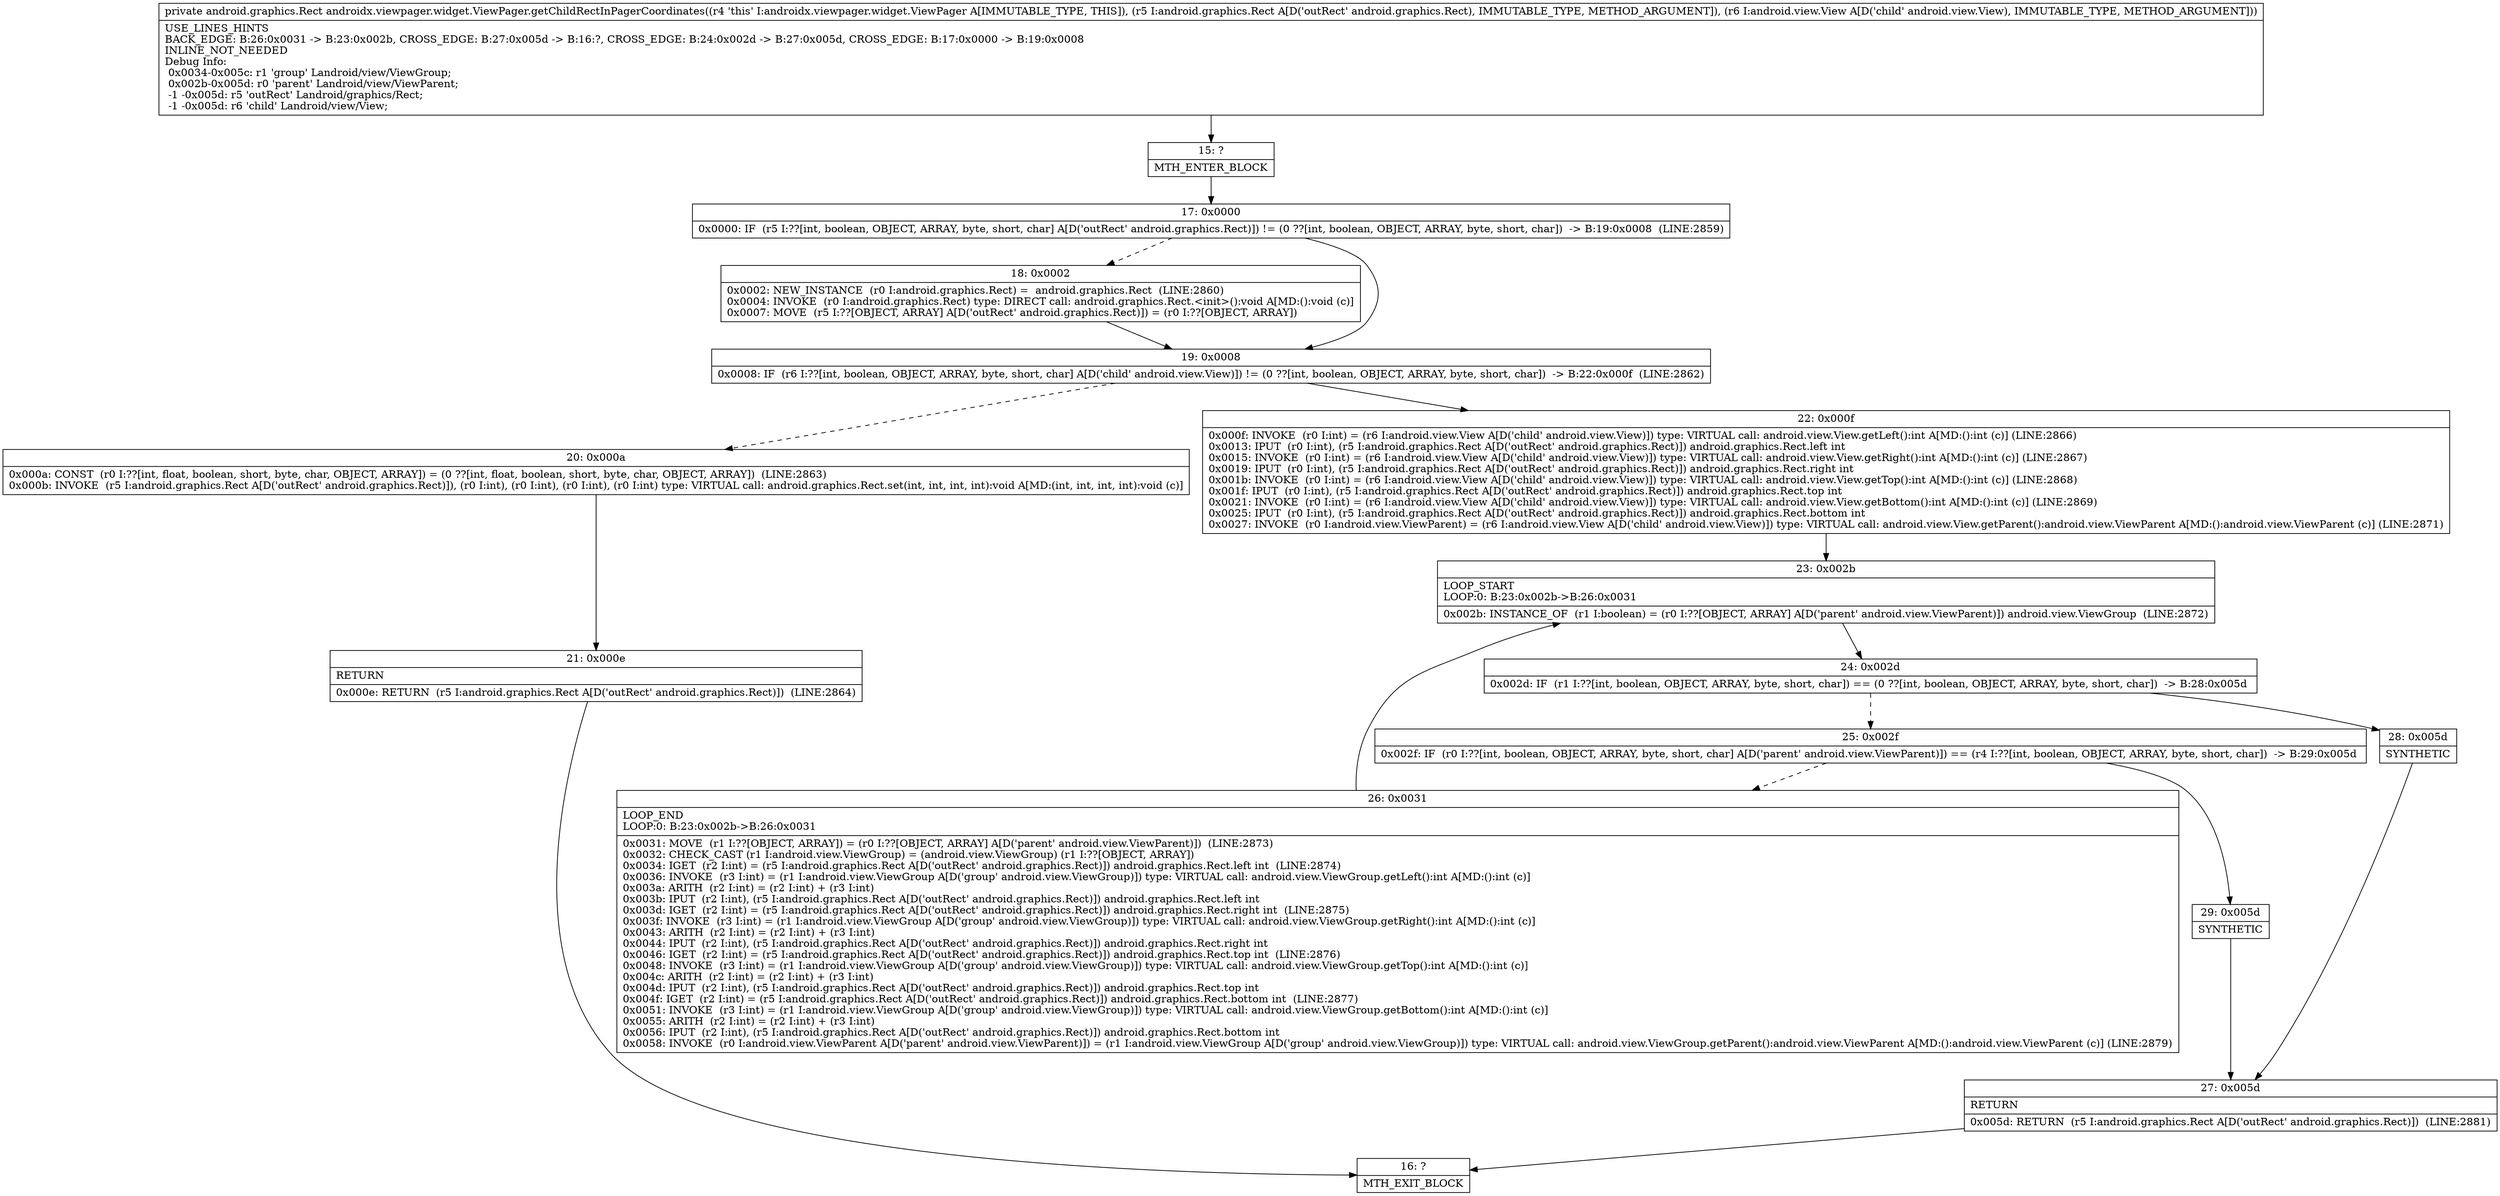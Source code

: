 digraph "CFG forandroidx.viewpager.widget.ViewPager.getChildRectInPagerCoordinates(Landroid\/graphics\/Rect;Landroid\/view\/View;)Landroid\/graphics\/Rect;" {
Node_15 [shape=record,label="{15\:\ ?|MTH_ENTER_BLOCK\l}"];
Node_17 [shape=record,label="{17\:\ 0x0000|0x0000: IF  (r5 I:??[int, boolean, OBJECT, ARRAY, byte, short, char] A[D('outRect' android.graphics.Rect)]) != (0 ??[int, boolean, OBJECT, ARRAY, byte, short, char])  \-\> B:19:0x0008  (LINE:2859)\l}"];
Node_18 [shape=record,label="{18\:\ 0x0002|0x0002: NEW_INSTANCE  (r0 I:android.graphics.Rect) =  android.graphics.Rect  (LINE:2860)\l0x0004: INVOKE  (r0 I:android.graphics.Rect) type: DIRECT call: android.graphics.Rect.\<init\>():void A[MD:():void (c)]\l0x0007: MOVE  (r5 I:??[OBJECT, ARRAY] A[D('outRect' android.graphics.Rect)]) = (r0 I:??[OBJECT, ARRAY]) \l}"];
Node_19 [shape=record,label="{19\:\ 0x0008|0x0008: IF  (r6 I:??[int, boolean, OBJECT, ARRAY, byte, short, char] A[D('child' android.view.View)]) != (0 ??[int, boolean, OBJECT, ARRAY, byte, short, char])  \-\> B:22:0x000f  (LINE:2862)\l}"];
Node_20 [shape=record,label="{20\:\ 0x000a|0x000a: CONST  (r0 I:??[int, float, boolean, short, byte, char, OBJECT, ARRAY]) = (0 ??[int, float, boolean, short, byte, char, OBJECT, ARRAY])  (LINE:2863)\l0x000b: INVOKE  (r5 I:android.graphics.Rect A[D('outRect' android.graphics.Rect)]), (r0 I:int), (r0 I:int), (r0 I:int), (r0 I:int) type: VIRTUAL call: android.graphics.Rect.set(int, int, int, int):void A[MD:(int, int, int, int):void (c)]\l}"];
Node_21 [shape=record,label="{21\:\ 0x000e|RETURN\l|0x000e: RETURN  (r5 I:android.graphics.Rect A[D('outRect' android.graphics.Rect)])  (LINE:2864)\l}"];
Node_16 [shape=record,label="{16\:\ ?|MTH_EXIT_BLOCK\l}"];
Node_22 [shape=record,label="{22\:\ 0x000f|0x000f: INVOKE  (r0 I:int) = (r6 I:android.view.View A[D('child' android.view.View)]) type: VIRTUAL call: android.view.View.getLeft():int A[MD:():int (c)] (LINE:2866)\l0x0013: IPUT  (r0 I:int), (r5 I:android.graphics.Rect A[D('outRect' android.graphics.Rect)]) android.graphics.Rect.left int \l0x0015: INVOKE  (r0 I:int) = (r6 I:android.view.View A[D('child' android.view.View)]) type: VIRTUAL call: android.view.View.getRight():int A[MD:():int (c)] (LINE:2867)\l0x0019: IPUT  (r0 I:int), (r5 I:android.graphics.Rect A[D('outRect' android.graphics.Rect)]) android.graphics.Rect.right int \l0x001b: INVOKE  (r0 I:int) = (r6 I:android.view.View A[D('child' android.view.View)]) type: VIRTUAL call: android.view.View.getTop():int A[MD:():int (c)] (LINE:2868)\l0x001f: IPUT  (r0 I:int), (r5 I:android.graphics.Rect A[D('outRect' android.graphics.Rect)]) android.graphics.Rect.top int \l0x0021: INVOKE  (r0 I:int) = (r6 I:android.view.View A[D('child' android.view.View)]) type: VIRTUAL call: android.view.View.getBottom():int A[MD:():int (c)] (LINE:2869)\l0x0025: IPUT  (r0 I:int), (r5 I:android.graphics.Rect A[D('outRect' android.graphics.Rect)]) android.graphics.Rect.bottom int \l0x0027: INVOKE  (r0 I:android.view.ViewParent) = (r6 I:android.view.View A[D('child' android.view.View)]) type: VIRTUAL call: android.view.View.getParent():android.view.ViewParent A[MD:():android.view.ViewParent (c)] (LINE:2871)\l}"];
Node_23 [shape=record,label="{23\:\ 0x002b|LOOP_START\lLOOP:0: B:23:0x002b\-\>B:26:0x0031\l|0x002b: INSTANCE_OF  (r1 I:boolean) = (r0 I:??[OBJECT, ARRAY] A[D('parent' android.view.ViewParent)]) android.view.ViewGroup  (LINE:2872)\l}"];
Node_24 [shape=record,label="{24\:\ 0x002d|0x002d: IF  (r1 I:??[int, boolean, OBJECT, ARRAY, byte, short, char]) == (0 ??[int, boolean, OBJECT, ARRAY, byte, short, char])  \-\> B:28:0x005d \l}"];
Node_25 [shape=record,label="{25\:\ 0x002f|0x002f: IF  (r0 I:??[int, boolean, OBJECT, ARRAY, byte, short, char] A[D('parent' android.view.ViewParent)]) == (r4 I:??[int, boolean, OBJECT, ARRAY, byte, short, char])  \-\> B:29:0x005d \l}"];
Node_26 [shape=record,label="{26\:\ 0x0031|LOOP_END\lLOOP:0: B:23:0x002b\-\>B:26:0x0031\l|0x0031: MOVE  (r1 I:??[OBJECT, ARRAY]) = (r0 I:??[OBJECT, ARRAY] A[D('parent' android.view.ViewParent)])  (LINE:2873)\l0x0032: CHECK_CAST (r1 I:android.view.ViewGroup) = (android.view.ViewGroup) (r1 I:??[OBJECT, ARRAY]) \l0x0034: IGET  (r2 I:int) = (r5 I:android.graphics.Rect A[D('outRect' android.graphics.Rect)]) android.graphics.Rect.left int  (LINE:2874)\l0x0036: INVOKE  (r3 I:int) = (r1 I:android.view.ViewGroup A[D('group' android.view.ViewGroup)]) type: VIRTUAL call: android.view.ViewGroup.getLeft():int A[MD:():int (c)]\l0x003a: ARITH  (r2 I:int) = (r2 I:int) + (r3 I:int) \l0x003b: IPUT  (r2 I:int), (r5 I:android.graphics.Rect A[D('outRect' android.graphics.Rect)]) android.graphics.Rect.left int \l0x003d: IGET  (r2 I:int) = (r5 I:android.graphics.Rect A[D('outRect' android.graphics.Rect)]) android.graphics.Rect.right int  (LINE:2875)\l0x003f: INVOKE  (r3 I:int) = (r1 I:android.view.ViewGroup A[D('group' android.view.ViewGroup)]) type: VIRTUAL call: android.view.ViewGroup.getRight():int A[MD:():int (c)]\l0x0043: ARITH  (r2 I:int) = (r2 I:int) + (r3 I:int) \l0x0044: IPUT  (r2 I:int), (r5 I:android.graphics.Rect A[D('outRect' android.graphics.Rect)]) android.graphics.Rect.right int \l0x0046: IGET  (r2 I:int) = (r5 I:android.graphics.Rect A[D('outRect' android.graphics.Rect)]) android.graphics.Rect.top int  (LINE:2876)\l0x0048: INVOKE  (r3 I:int) = (r1 I:android.view.ViewGroup A[D('group' android.view.ViewGroup)]) type: VIRTUAL call: android.view.ViewGroup.getTop():int A[MD:():int (c)]\l0x004c: ARITH  (r2 I:int) = (r2 I:int) + (r3 I:int) \l0x004d: IPUT  (r2 I:int), (r5 I:android.graphics.Rect A[D('outRect' android.graphics.Rect)]) android.graphics.Rect.top int \l0x004f: IGET  (r2 I:int) = (r5 I:android.graphics.Rect A[D('outRect' android.graphics.Rect)]) android.graphics.Rect.bottom int  (LINE:2877)\l0x0051: INVOKE  (r3 I:int) = (r1 I:android.view.ViewGroup A[D('group' android.view.ViewGroup)]) type: VIRTUAL call: android.view.ViewGroup.getBottom():int A[MD:():int (c)]\l0x0055: ARITH  (r2 I:int) = (r2 I:int) + (r3 I:int) \l0x0056: IPUT  (r2 I:int), (r5 I:android.graphics.Rect A[D('outRect' android.graphics.Rect)]) android.graphics.Rect.bottom int \l0x0058: INVOKE  (r0 I:android.view.ViewParent A[D('parent' android.view.ViewParent)]) = (r1 I:android.view.ViewGroup A[D('group' android.view.ViewGroup)]) type: VIRTUAL call: android.view.ViewGroup.getParent():android.view.ViewParent A[MD:():android.view.ViewParent (c)] (LINE:2879)\l}"];
Node_29 [shape=record,label="{29\:\ 0x005d|SYNTHETIC\l}"];
Node_27 [shape=record,label="{27\:\ 0x005d|RETURN\l|0x005d: RETURN  (r5 I:android.graphics.Rect A[D('outRect' android.graphics.Rect)])  (LINE:2881)\l}"];
Node_28 [shape=record,label="{28\:\ 0x005d|SYNTHETIC\l}"];
MethodNode[shape=record,label="{private android.graphics.Rect androidx.viewpager.widget.ViewPager.getChildRectInPagerCoordinates((r4 'this' I:androidx.viewpager.widget.ViewPager A[IMMUTABLE_TYPE, THIS]), (r5 I:android.graphics.Rect A[D('outRect' android.graphics.Rect), IMMUTABLE_TYPE, METHOD_ARGUMENT]), (r6 I:android.view.View A[D('child' android.view.View), IMMUTABLE_TYPE, METHOD_ARGUMENT]))  | USE_LINES_HINTS\lBACK_EDGE: B:26:0x0031 \-\> B:23:0x002b, CROSS_EDGE: B:27:0x005d \-\> B:16:?, CROSS_EDGE: B:24:0x002d \-\> B:27:0x005d, CROSS_EDGE: B:17:0x0000 \-\> B:19:0x0008\lINLINE_NOT_NEEDED\lDebug Info:\l  0x0034\-0x005c: r1 'group' Landroid\/view\/ViewGroup;\l  0x002b\-0x005d: r0 'parent' Landroid\/view\/ViewParent;\l  \-1 \-0x005d: r5 'outRect' Landroid\/graphics\/Rect;\l  \-1 \-0x005d: r6 'child' Landroid\/view\/View;\l}"];
MethodNode -> Node_15;Node_15 -> Node_17;
Node_17 -> Node_18[style=dashed];
Node_17 -> Node_19;
Node_18 -> Node_19;
Node_19 -> Node_20[style=dashed];
Node_19 -> Node_22;
Node_20 -> Node_21;
Node_21 -> Node_16;
Node_22 -> Node_23;
Node_23 -> Node_24;
Node_24 -> Node_25[style=dashed];
Node_24 -> Node_28;
Node_25 -> Node_26[style=dashed];
Node_25 -> Node_29;
Node_26 -> Node_23;
Node_29 -> Node_27;
Node_27 -> Node_16;
Node_28 -> Node_27;
}


